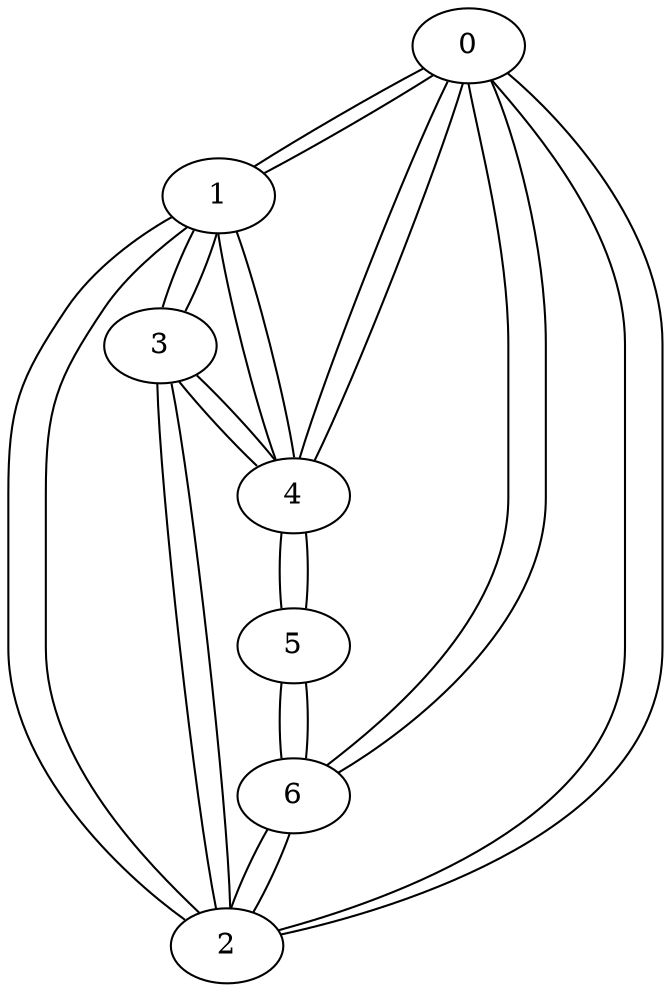 graph G {
  0 -- 1;
  0 -- 2;
  0 -- 4;
  0 -- 6;
  1 -- 0;
  1 -- 2;
  1 -- 3;
  1 -- 4;
  2 -- 0;
  2 -- 1;
  2 -- 3;
  2 -- 6;
  3 -- 1;
  3 -- 2;
  3 -- 4;
  4 -- 0;
  4 -- 1;
  4 -- 3;
  4 -- 5;
  5 -- 4;
  5 -- 6;
  6 -- 0;
  6 -- 2;
  6 -- 5;
}
